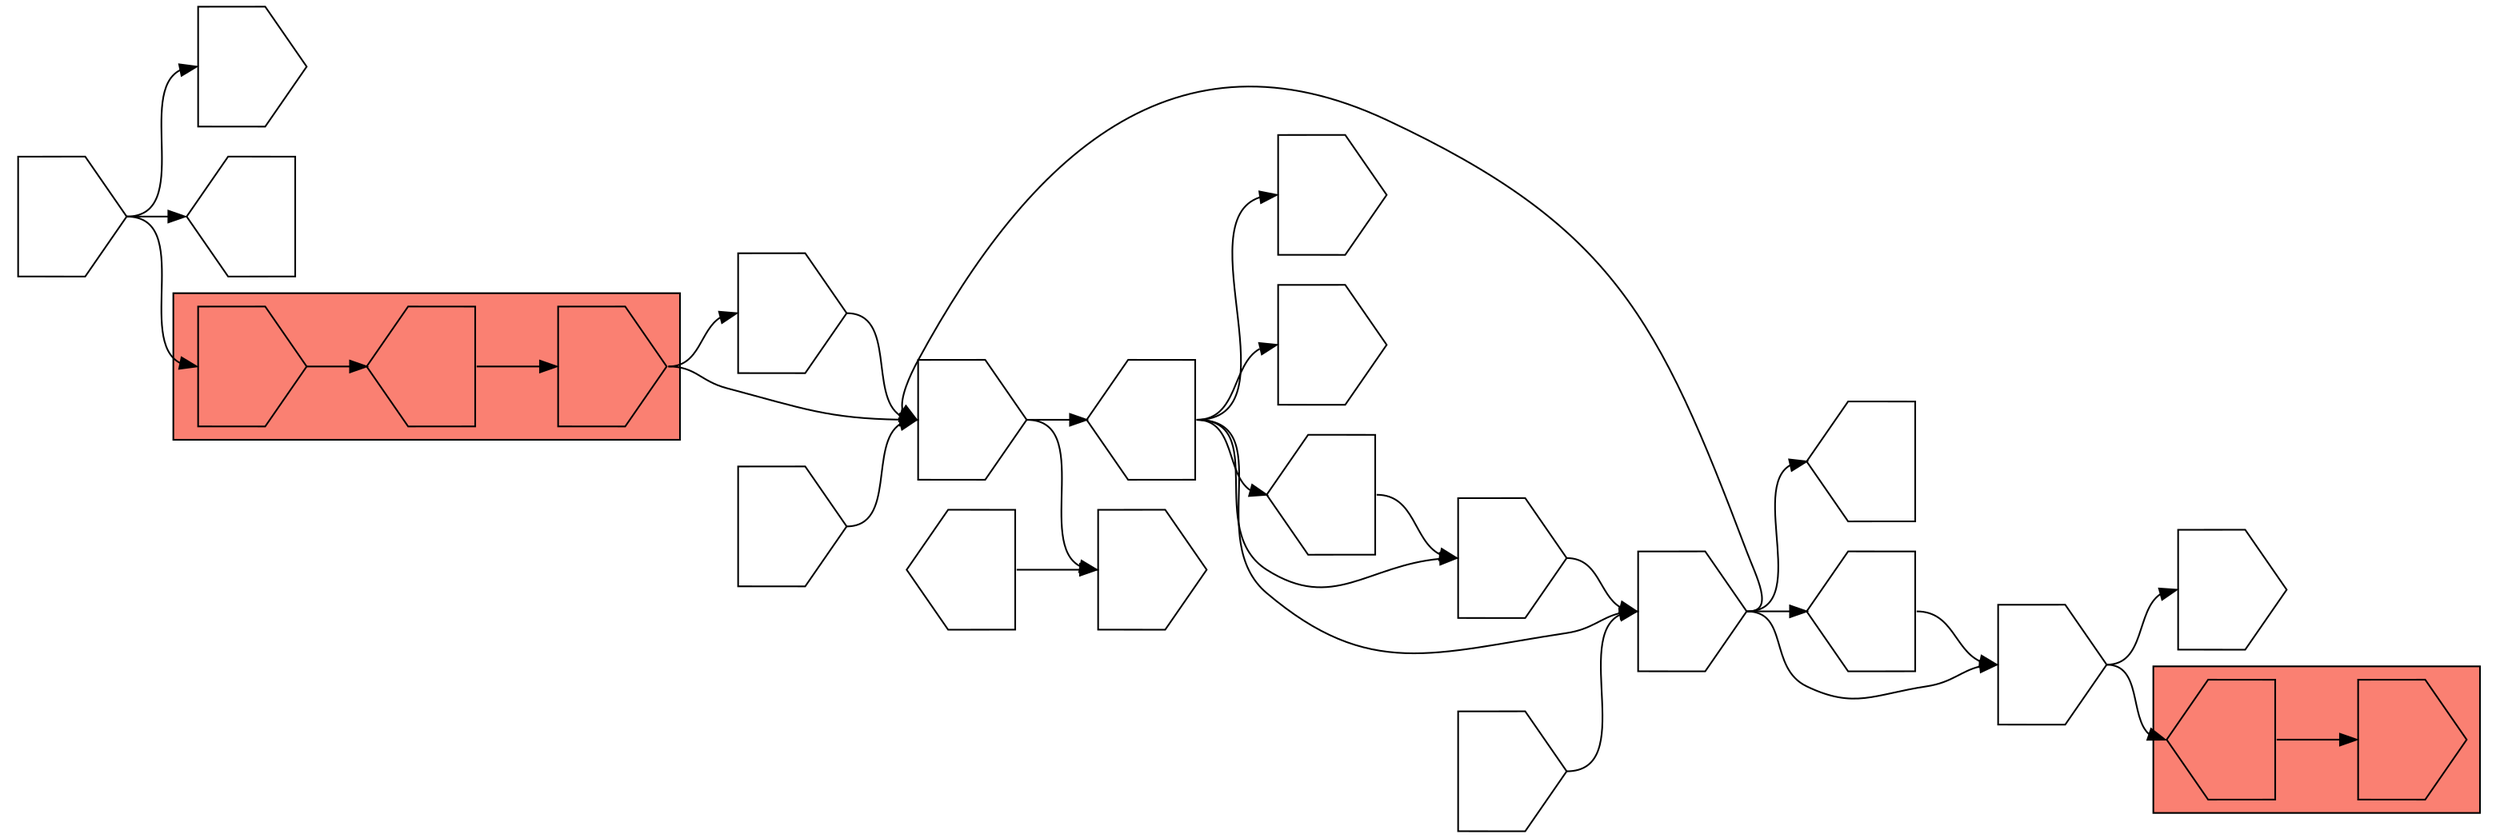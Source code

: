 digraph asm {
	rotate=90;
	edge [headport=n,tailport=s];
subgraph cluster_C4638_20519_19853 {
	4638 [label="",height=1,width=1,shape=invhouse];
	20519 [label="",height=1,width=1,shape=house];
	19853 [label="",height=1,width=1,shape=invhouse];
	style=filled;
	fillcolor=salmon;
}
subgraph cluster_C5906_6828 {
	5906 [label="",height=1,width=1,shape=house];
	6828 [label="",height=1,width=1,shape=invhouse];
	style=filled;
	fillcolor=salmon;
}
	1435 [label="",height=1,width=1,shape=invhouse];
	2243 [label="",height=1,width=1,shape=invhouse];
	19559 [label="",height=1,width=1,shape=house];
	11695 [label="",height=1,width=1,shape=house];
	10770 [label="",height=1,width=1,shape=invhouse];
	11602 [label="",height=1,width=1,shape=invhouse];
	20043 [label="",height=1,width=1,shape=invhouse];
	18045 [label="",height=1,width=1,shape=house];
	19233 [label="",height=1,width=1,shape=house];
	15919 [label="",height=1,width=1,shape=invhouse];
	15948 [label="",height=1,width=1,shape=invhouse];
	13678 [label="",height=1,width=1,shape=house];
	17963 [label="",height=1,width=1,shape=invhouse];
	18771 [label="",height=1,width=1,shape=invhouse];
	7038 [label="",height=1,width=1,shape=invhouse];
	19587 [label="",height=1,width=1,shape=invhouse];
	8565 [label="",height=1,width=1,shape=invhouse];
	1871 [label="",height=1,width=1,shape=house];
	4942 [label="",height=1,width=1,shape=invhouse];
	4638 -> 20519
	20519 -> 19853
	19853 -> 1435
	19853 -> 19587
	1435 -> 2243
	1435 -> 11695
	19559 -> 2243
	11695 -> 10770
	11695 -> 13678
	11695 -> 15948
	11695 -> 17963
	11695 -> 18771
	10770 -> 1435
	10770 -> 11602
	10770 -> 18045
	10770 -> 19233
	11602 -> 5906
	11602 -> 20043
	5906 -> 6828
	18045 -> 11602
	15919 -> 10770
	15948 -> 10770
	13678 -> 15948
	7038 -> 1435
	19587 -> 1435
	8565 -> 1871
	8565 -> 4638
	8565 -> 4942
}
